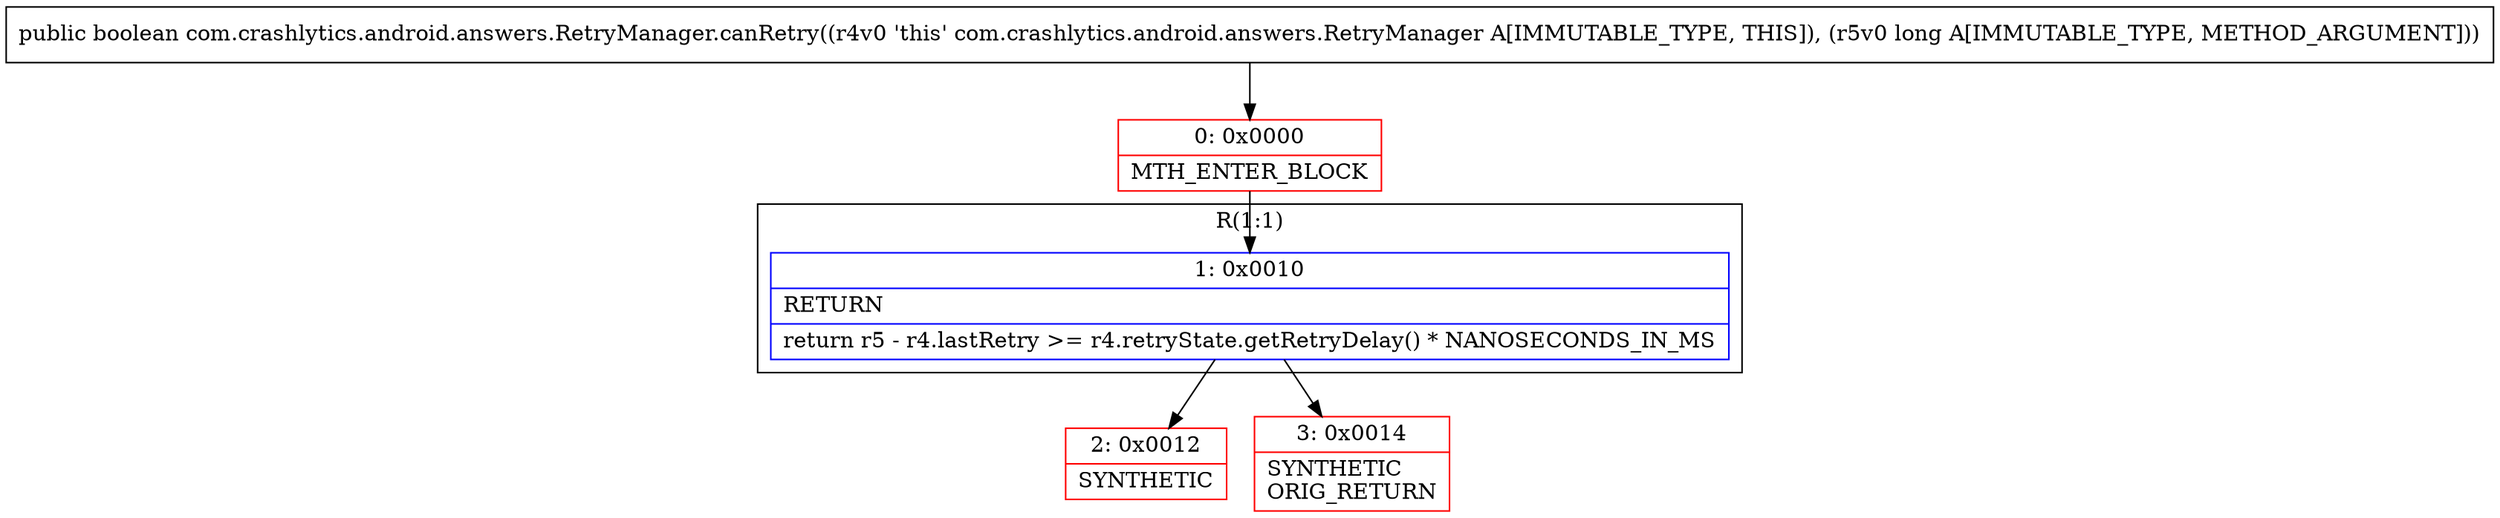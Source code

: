 digraph "CFG forcom.crashlytics.android.answers.RetryManager.canRetry(J)Z" {
subgraph cluster_Region_823745615 {
label = "R(1:1)";
node [shape=record,color=blue];
Node_1 [shape=record,label="{1\:\ 0x0010|RETURN\l|return r5 \- r4.lastRetry \>= r4.retryState.getRetryDelay() * NANOSECONDS_IN_MS\l}"];
}
Node_0 [shape=record,color=red,label="{0\:\ 0x0000|MTH_ENTER_BLOCK\l}"];
Node_2 [shape=record,color=red,label="{2\:\ 0x0012|SYNTHETIC\l}"];
Node_3 [shape=record,color=red,label="{3\:\ 0x0014|SYNTHETIC\lORIG_RETURN\l}"];
MethodNode[shape=record,label="{public boolean com.crashlytics.android.answers.RetryManager.canRetry((r4v0 'this' com.crashlytics.android.answers.RetryManager A[IMMUTABLE_TYPE, THIS]), (r5v0 long A[IMMUTABLE_TYPE, METHOD_ARGUMENT])) }"];
MethodNode -> Node_0;
Node_1 -> Node_2;
Node_1 -> Node_3;
Node_0 -> Node_1;
}

